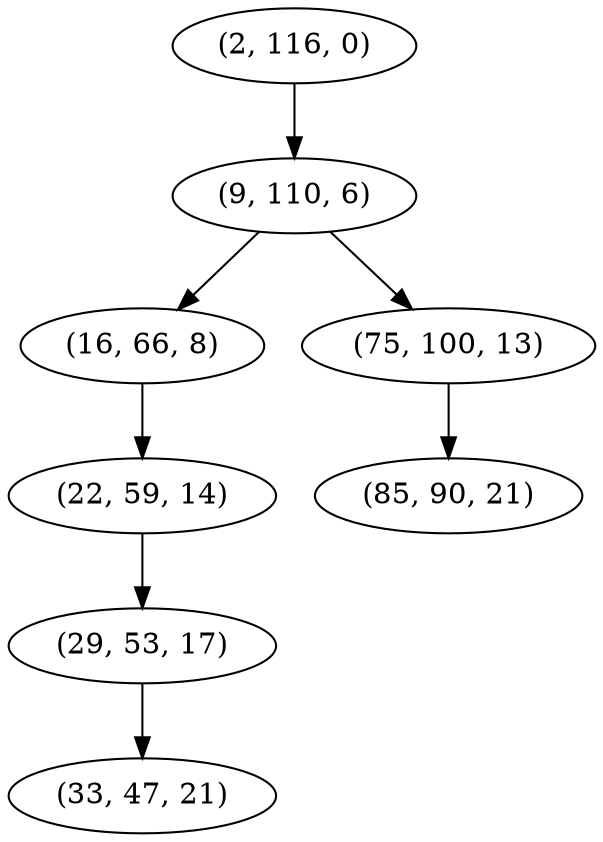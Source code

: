 digraph tree {
    "(2, 116, 0)";
    "(9, 110, 6)";
    "(16, 66, 8)";
    "(22, 59, 14)";
    "(29, 53, 17)";
    "(33, 47, 21)";
    "(75, 100, 13)";
    "(85, 90, 21)";
    "(2, 116, 0)" -> "(9, 110, 6)";
    "(9, 110, 6)" -> "(16, 66, 8)";
    "(9, 110, 6)" -> "(75, 100, 13)";
    "(16, 66, 8)" -> "(22, 59, 14)";
    "(22, 59, 14)" -> "(29, 53, 17)";
    "(29, 53, 17)" -> "(33, 47, 21)";
    "(75, 100, 13)" -> "(85, 90, 21)";
}
